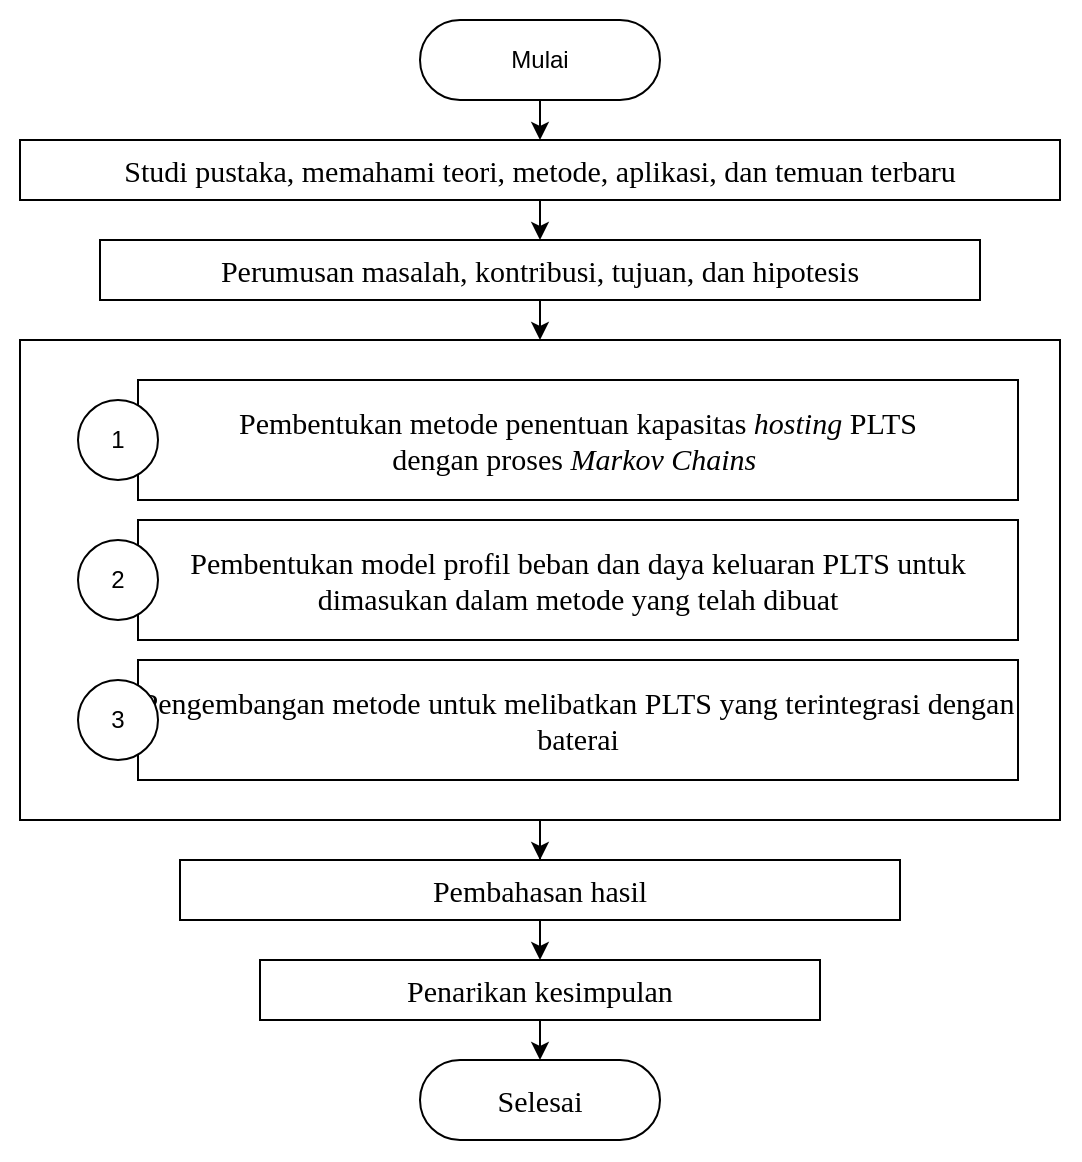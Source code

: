 <mxfile version="12.3.2" type="device" pages="1"><diagram id="s3Xy3GmIGiyGtLa2og6R" name="Page-1"><mxGraphModel dx="932" dy="634" grid="1" gridSize="10" guides="1" tooltips="1" connect="1" arrows="1" fold="1" page="1" pageScale="1" pageWidth="850" pageHeight="1100" math="0" shadow="0"><root><mxCell id="0"/><mxCell id="1" parent="0"/><mxCell id="3g2j0rSj5vPgG7-_cVeI-1" value="" style="rounded=0;whiteSpace=wrap;html=1;strokeColor=none;" vertex="1" parent="1"><mxGeometry x="150" y="40" width="540" height="580" as="geometry"/></mxCell><mxCell id="27oBdkE6xB4fuXFKgK_9-1" value="&lt;font face=&quot;Times New Roman&quot; style=&quot;font-size: 15px&quot;&gt;Studi pustaka, memahami teori, metode, aplikasi, dan temuan terbaru&lt;/font&gt;" style="rounded=0;whiteSpace=wrap;html=1;" parent="1" vertex="1"><mxGeometry x="160" y="110" width="520" height="30" as="geometry"/></mxCell><mxCell id="27oBdkE6xB4fuXFKgK_9-21" value="" style="edgeStyle=orthogonalEdgeStyle;rounded=0;orthogonalLoop=1;jettySize=auto;html=1;" parent="1" source="27oBdkE6xB4fuXFKgK_9-2" target="27oBdkE6xB4fuXFKgK_9-20" edge="1"><mxGeometry relative="1" as="geometry"/></mxCell><mxCell id="27oBdkE6xB4fuXFKgK_9-2" value="" style="rounded=0;whiteSpace=wrap;html=1;" parent="1" vertex="1"><mxGeometry x="160" y="210" width="520" height="240" as="geometry"/></mxCell><mxCell id="27oBdkE6xB4fuXFKgK_9-3" value="&lt;font style=&quot;font-size: 15px&quot; face=&quot;Times New Roman&quot;&gt;Pembentukan metode penentuan&amp;nbsp;&lt;/font&gt;&lt;span style=&quot;font-family: &amp;#34;times new roman&amp;#34; ; font-size: 15px&quot;&gt;kapasitas&lt;/span&gt;&lt;i style=&quot;font-family: &amp;#34;times new roman&amp;#34; ; font-size: 15px&quot;&gt;&amp;nbsp;hosting&amp;nbsp;&lt;/i&gt;&lt;span style=&quot;font-family: &amp;#34;times new roman&amp;#34; ; font-size: 15px&quot;&gt;PLTS&lt;/span&gt;&lt;font style=&quot;font-size: 15px&quot; face=&quot;Times New Roman&quot;&gt;&lt;br&gt;dengan proses&amp;nbsp;&lt;i&gt;Markov Chains&lt;/i&gt;&amp;nbsp;&lt;/font&gt;" style="rounded=0;whiteSpace=wrap;html=1;" parent="1" vertex="1"><mxGeometry x="219" y="230" width="440" height="60" as="geometry"/></mxCell><mxCell id="27oBdkE6xB4fuXFKgK_9-4" value="&lt;span style=&quot;font-family: &amp;#34;times new roman&amp;#34; ; font-size: 15px&quot;&gt;Pengembangan metode&amp;nbsp;&lt;/span&gt;&lt;span style=&quot;font-family: &amp;#34;times new roman&amp;#34; ; font-size: 15px&quot;&gt;untuk melibatkan PLTS yang terintegrasi dengan baterai&lt;/span&gt;" style="rounded=0;whiteSpace=wrap;html=1;" parent="1" vertex="1"><mxGeometry x="219" y="370" width="440" height="60" as="geometry"/></mxCell><mxCell id="27oBdkE6xB4fuXFKgK_9-5" value="1" style="ellipse;whiteSpace=wrap;html=1;aspect=fixed;" parent="1" vertex="1"><mxGeometry x="189" y="240" width="40" height="40" as="geometry"/></mxCell><mxCell id="27oBdkE6xB4fuXFKgK_9-6" value="3" style="ellipse;whiteSpace=wrap;html=1;aspect=fixed;" parent="1" vertex="1"><mxGeometry x="189" y="380" width="40" height="40" as="geometry"/></mxCell><mxCell id="27oBdkE6xB4fuXFKgK_9-7" value="&lt;font face=&quot;Times New Roman&quot;&gt;&lt;span style=&quot;font-size: 15px&quot;&gt;Pembentukan model profil beban dan daya keluaran PLTS untuk dimasukan dalam metode yang telah dibuat&lt;/span&gt;&lt;/font&gt;" style="rounded=0;whiteSpace=wrap;html=1;" parent="1" vertex="1"><mxGeometry x="219" y="300" width="440" height="60" as="geometry"/></mxCell><mxCell id="27oBdkE6xB4fuXFKgK_9-8" value="2" style="ellipse;whiteSpace=wrap;html=1;aspect=fixed;" parent="1" vertex="1"><mxGeometry x="189" y="310" width="40" height="40" as="geometry"/></mxCell><mxCell id="27oBdkE6xB4fuXFKgK_9-9" value="&lt;font face=&quot;Times New Roman&quot; style=&quot;font-size: 15px&quot;&gt;Perumusan masalah, kontribusi, tujuan, dan hipotesis&lt;/font&gt;" style="rounded=0;whiteSpace=wrap;html=1;" parent="1" vertex="1"><mxGeometry x="200" y="160" width="440" height="30" as="geometry"/></mxCell><mxCell id="27oBdkE6xB4fuXFKgK_9-10" value="Mulai" style="rounded=1;whiteSpace=wrap;html=1;arcSize=50;" parent="1" vertex="1"><mxGeometry x="360" y="50" width="120" height="40" as="geometry"/></mxCell><mxCell id="27oBdkE6xB4fuXFKgK_9-11" value="&lt;font style=&quot;font-size: 15px&quot; face=&quot;Times New Roman&quot;&gt;Selesai&lt;/font&gt;" style="rounded=1;whiteSpace=wrap;html=1;arcSize=50;" parent="1" vertex="1"><mxGeometry x="360" y="570" width="120" height="40" as="geometry"/></mxCell><mxCell id="27oBdkE6xB4fuXFKgK_9-12" value="&lt;font face=&quot;Times New Roman&quot; style=&quot;font-size: 15px&quot;&gt;Pembahasan hasil&lt;/font&gt;" style="rounded=0;whiteSpace=wrap;html=1;" parent="1" vertex="1"><mxGeometry x="240" y="470" width="360" height="30" as="geometry"/></mxCell><mxCell id="27oBdkE6xB4fuXFKgK_9-15" value="" style="endArrow=classic;html=1;exitX=0.5;exitY=1;exitDx=0;exitDy=0;" parent="1" source="27oBdkE6xB4fuXFKgK_9-10" edge="1"><mxGeometry width="50" height="50" relative="1" as="geometry"><mxPoint x="450" y="140" as="sourcePoint"/><mxPoint x="420" y="110" as="targetPoint"/></mxGeometry></mxCell><mxCell id="27oBdkE6xB4fuXFKgK_9-16" value="" style="endArrow=classic;html=1;exitX=0.5;exitY=1;exitDx=0;exitDy=0;" parent="1" edge="1"><mxGeometry width="50" height="50" relative="1" as="geometry"><mxPoint x="420" y="140" as="sourcePoint"/><mxPoint x="420" y="160" as="targetPoint"/></mxGeometry></mxCell><mxCell id="27oBdkE6xB4fuXFKgK_9-17" value="" style="endArrow=classic;html=1;exitX=0.5;exitY=1;exitDx=0;exitDy=0;" parent="1" edge="1"><mxGeometry width="50" height="50" relative="1" as="geometry"><mxPoint x="420" y="190" as="sourcePoint"/><mxPoint x="420" y="210" as="targetPoint"/></mxGeometry></mxCell><mxCell id="27oBdkE6xB4fuXFKgK_9-18" value="" style="endArrow=classic;html=1;exitX=0.5;exitY=1;exitDx=0;exitDy=0;" parent="1" edge="1"><mxGeometry width="50" height="50" relative="1" as="geometry"><mxPoint x="420" y="450" as="sourcePoint"/><mxPoint x="420" y="470" as="targetPoint"/></mxGeometry></mxCell><mxCell id="27oBdkE6xB4fuXFKgK_9-19" value="" style="endArrow=classic;html=1;exitX=0.5;exitY=1;exitDx=0;exitDy=0;" parent="1" edge="1"><mxGeometry width="50" height="50" relative="1" as="geometry"><mxPoint x="420" y="550" as="sourcePoint"/><mxPoint x="420" y="570" as="targetPoint"/></mxGeometry></mxCell><mxCell id="27oBdkE6xB4fuXFKgK_9-20" value="&lt;font style=&quot;font-size: 15px&quot; face=&quot;Times New Roman&quot;&gt;Penarikan kesimpulan&lt;/font&gt;" style="rounded=0;whiteSpace=wrap;html=1;" parent="1" vertex="1"><mxGeometry x="280" y="520" width="280" height="30" as="geometry"/></mxCell></root></mxGraphModel></diagram></mxfile>